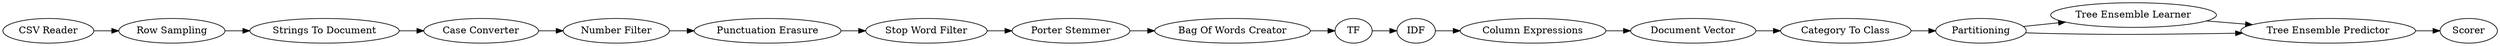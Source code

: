 digraph {
	2 [label="CSV Reader"]
	7 [label="Row Sampling"]
	8 [label="Strings To Document"]
	9 [label="Case Converter"]
	10 [label="Number Filter"]
	11 [label="Punctuation Erasure"]
	12 [label="Stop Word Filter"]
	13 [label="Porter Stemmer"]
	14 [label="Bag Of Words Creator"]
	15 [label=TF]
	16 [label=IDF]
	17 [label="Column Expressions"]
	18 [label="Document Vector"]
	19 [label="Category To Class"]
	22 [label=Partitioning]
	25 [label=Scorer]
	29 [label="Tree Ensemble Learner"]
	30 [label="Tree Ensemble Predictor"]
	2 -> 7
	7 -> 8
	8 -> 9
	9 -> 10
	10 -> 11
	11 -> 12
	12 -> 13
	13 -> 14
	14 -> 15
	15 -> 16
	16 -> 17
	17 -> 18
	18 -> 19
	19 -> 22
	22 -> 29
	22 -> 30
	29 -> 30
	30 -> 25
	rankdir=LR
}
